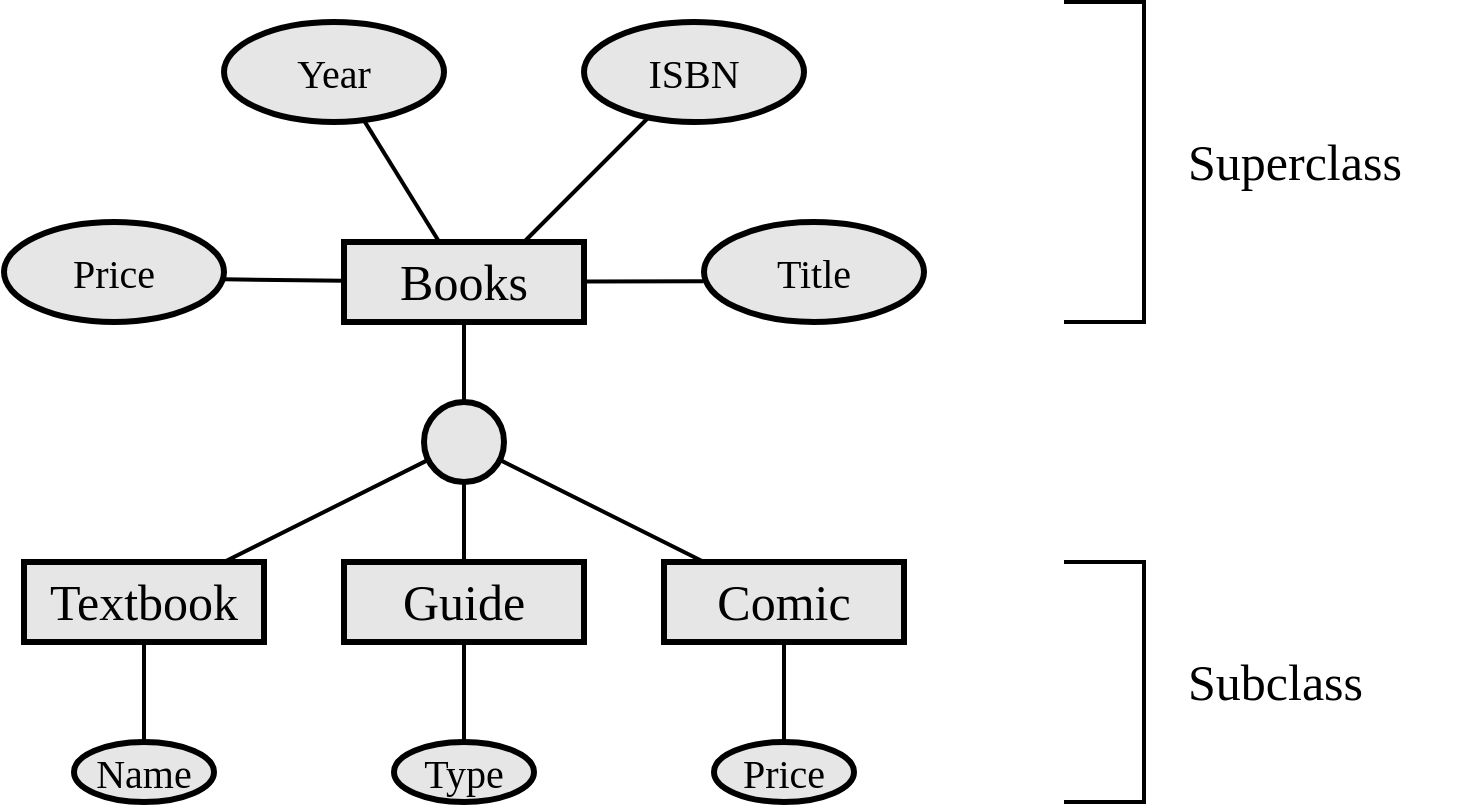 <mxfile version="20.8.16" type="device"><diagram name="Page-1" id="mnjhIYvdUEs-8AVQdmBZ"><mxGraphModel dx="1004" dy="765" grid="1" gridSize="10" guides="1" tooltips="1" connect="1" arrows="1" fold="1" page="1" pageScale="1" pageWidth="827" pageHeight="1169" math="0" shadow="0"><root><mxCell id="0"/><mxCell id="1" parent="0"/><mxCell id="BA992W2fOOnN_QsH236t-8" value="" style="rounded=0;orthogonalLoop=1;jettySize=auto;html=1;fontFamily=Ubuntu Mono;fontSize=20;endArrow=none;endFill=0;strokeWidth=2;" edge="1" parent="1" source="BA992W2fOOnN_QsH236t-1" target="BA992W2fOOnN_QsH236t-2"><mxGeometry relative="1" as="geometry"/></mxCell><mxCell id="BA992W2fOOnN_QsH236t-1" value="Books" style="whiteSpace=wrap;html=1;fontSize=25;fontFamily=Ubuntu Mono;fillColor=#E6E6E6;fillStyle=solid;strokeWidth=3;" vertex="1" parent="1"><mxGeometry x="240" y="240" width="120" height="40" as="geometry"/></mxCell><mxCell id="BA992W2fOOnN_QsH236t-2" value="Year" style="ellipse;whiteSpace=wrap;html=1;fillStyle=solid;strokeWidth=3;fontFamily=Ubuntu Mono;fontSize=20;fillColor=#E6E6E6;" vertex="1" parent="1"><mxGeometry x="180" y="130" width="110" height="50" as="geometry"/></mxCell><mxCell id="BA992W2fOOnN_QsH236t-10" style="edgeStyle=none;rounded=0;orthogonalLoop=1;jettySize=auto;html=1;entryX=0.75;entryY=0;entryDx=0;entryDy=0;strokeWidth=2;fontFamily=Ubuntu Mono;fontSize=20;endArrow=none;endFill=0;" edge="1" parent="1" source="BA992W2fOOnN_QsH236t-3" target="BA992W2fOOnN_QsH236t-1"><mxGeometry relative="1" as="geometry"/></mxCell><mxCell id="BA992W2fOOnN_QsH236t-3" value="ISBN" style="ellipse;whiteSpace=wrap;html=1;fillStyle=solid;strokeWidth=3;fontFamily=Ubuntu Mono;fontSize=20;fillColor=#E6E6E6;fontStyle=0;horizontal=1;verticalAlign=middle;" vertex="1" parent="1"><mxGeometry x="360" y="130" width="110" height="50" as="geometry"/></mxCell><mxCell id="BA992W2fOOnN_QsH236t-11" value="" style="edgeStyle=none;rounded=0;orthogonalLoop=1;jettySize=auto;html=1;strokeWidth=2;fontFamily=Ubuntu Mono;fontSize=20;endArrow=none;endFill=0;exitX=-0.003;exitY=0.592;exitDx=0;exitDy=0;exitPerimeter=0;" edge="1" parent="1" source="BA992W2fOOnN_QsH236t-4" target="BA992W2fOOnN_QsH236t-1"><mxGeometry relative="1" as="geometry"/></mxCell><mxCell id="BA992W2fOOnN_QsH236t-4" value="Title" style="ellipse;whiteSpace=wrap;html=1;fillStyle=solid;strokeWidth=3;fontFamily=Ubuntu Mono;fontSize=20;fillColor=#E6E6E6;" vertex="1" parent="1"><mxGeometry x="420" y="230" width="110" height="50" as="geometry"/></mxCell><mxCell id="BA992W2fOOnN_QsH236t-12" value="" style="edgeStyle=none;rounded=0;orthogonalLoop=1;jettySize=auto;html=1;strokeWidth=2;fontFamily=Ubuntu Mono;fontSize=20;endArrow=none;endFill=0;exitX=0.999;exitY=0.573;exitDx=0;exitDy=0;exitPerimeter=0;" edge="1" parent="1" source="BA992W2fOOnN_QsH236t-5" target="BA992W2fOOnN_QsH236t-1"><mxGeometry relative="1" as="geometry"/></mxCell><mxCell id="BA992W2fOOnN_QsH236t-5" value="Price" style="ellipse;whiteSpace=wrap;html=1;fillStyle=solid;strokeWidth=3;fontFamily=Ubuntu Mono;fontSize=20;fillColor=#E6E6E6;" vertex="1" parent="1"><mxGeometry x="70" y="230" width="110" height="50" as="geometry"/></mxCell><mxCell id="BA992W2fOOnN_QsH236t-13" value="" style="endArrow=none;html=1;rounded=0;strokeWidth=2;fontFamily=Ubuntu Mono;fontSize=20;" edge="1" parent="1"><mxGeometry width="50" height="50" relative="1" as="geometry"><mxPoint x="600" y="120" as="sourcePoint"/><mxPoint x="600" y="280" as="targetPoint"/><Array as="points"><mxPoint x="640" y="120"/><mxPoint x="640" y="280"/></Array></mxGeometry></mxCell><mxCell id="BA992W2fOOnN_QsH236t-16" value="" style="edgeStyle=none;rounded=0;orthogonalLoop=1;jettySize=auto;html=1;strokeWidth=2;fontFamily=Ubuntu Mono;fontSize=20;endArrow=none;endFill=0;" edge="1" parent="1" source="BA992W2fOOnN_QsH236t-14" target="BA992W2fOOnN_QsH236t-1"><mxGeometry relative="1" as="geometry"/></mxCell><mxCell id="BA992W2fOOnN_QsH236t-14" value="" style="ellipse;whiteSpace=wrap;html=1;aspect=fixed;fillStyle=solid;strokeWidth=3;fontFamily=Ubuntu Mono;fontSize=20;fillColor=#E6E6E6;" vertex="1" parent="1"><mxGeometry x="280" y="320" width="40" height="40" as="geometry"/></mxCell><mxCell id="BA992W2fOOnN_QsH236t-24" style="edgeStyle=none;rounded=0;orthogonalLoop=1;jettySize=auto;html=1;strokeWidth=2;fontFamily=Ubuntu Mono;fontSize=20;endArrow=none;endFill=0;" edge="1" parent="1" source="BA992W2fOOnN_QsH236t-17" target="BA992W2fOOnN_QsH236t-14"><mxGeometry relative="1" as="geometry"/></mxCell><mxCell id="BA992W2fOOnN_QsH236t-17" value="Textbook" style="whiteSpace=wrap;html=1;fontSize=25;fontFamily=Ubuntu Mono;fillColor=#E6E6E6;fillStyle=solid;strokeWidth=3;" vertex="1" parent="1"><mxGeometry x="80" y="400" width="120" height="40" as="geometry"/></mxCell><mxCell id="BA992W2fOOnN_QsH236t-23" value="" style="edgeStyle=none;rounded=0;orthogonalLoop=1;jettySize=auto;html=1;strokeWidth=2;fontFamily=Ubuntu Mono;fontSize=20;endArrow=none;endFill=0;" edge="1" parent="1" source="BA992W2fOOnN_QsH236t-18" target="BA992W2fOOnN_QsH236t-14"><mxGeometry relative="1" as="geometry"/></mxCell><mxCell id="BA992W2fOOnN_QsH236t-18" value="Guide" style="whiteSpace=wrap;html=1;fontSize=25;fontFamily=Ubuntu Mono;fillColor=#E6E6E6;fillStyle=solid;strokeWidth=3;" vertex="1" parent="1"><mxGeometry x="240" y="400" width="120" height="40" as="geometry"/></mxCell><mxCell id="BA992W2fOOnN_QsH236t-25" style="edgeStyle=none;rounded=0;orthogonalLoop=1;jettySize=auto;html=1;strokeWidth=2;fontFamily=Ubuntu Mono;fontSize=20;endArrow=none;endFill=0;" edge="1" parent="1" source="BA992W2fOOnN_QsH236t-19" target="BA992W2fOOnN_QsH236t-14"><mxGeometry relative="1" as="geometry"/></mxCell><mxCell id="BA992W2fOOnN_QsH236t-19" value="Comic" style="whiteSpace=wrap;html=1;fontSize=25;fontFamily=Ubuntu Mono;fillColor=#E6E6E6;fillStyle=solid;strokeWidth=3;" vertex="1" parent="1"><mxGeometry x="400" y="400" width="120" height="40" as="geometry"/></mxCell><mxCell id="BA992W2fOOnN_QsH236t-26" value="" style="endArrow=none;html=1;rounded=0;strokeWidth=2;fontFamily=Ubuntu Mono;fontSize=20;" edge="1" parent="1"><mxGeometry width="50" height="50" relative="1" as="geometry"><mxPoint x="600" y="400" as="sourcePoint"/><mxPoint x="600" y="520" as="targetPoint"/><Array as="points"><mxPoint x="640" y="400"/><mxPoint x="640" y="520"/></Array></mxGeometry></mxCell><mxCell id="BA992W2fOOnN_QsH236t-28" value="" style="edgeStyle=none;rounded=0;orthogonalLoop=1;jettySize=auto;html=1;strokeWidth=2;fontFamily=Ubuntu Mono;fontSize=20;endArrow=none;endFill=0;" edge="1" parent="1" source="BA992W2fOOnN_QsH236t-27" target="BA992W2fOOnN_QsH236t-19"><mxGeometry relative="1" as="geometry"/></mxCell><mxCell id="BA992W2fOOnN_QsH236t-27" value="Price" style="ellipse;whiteSpace=wrap;html=1;fillStyle=solid;strokeWidth=3;fontFamily=Ubuntu Mono;fontSize=20;fillColor=#E6E6E6;" vertex="1" parent="1"><mxGeometry x="425" y="490" width="70" height="30" as="geometry"/></mxCell><mxCell id="BA992W2fOOnN_QsH236t-32" value="" style="edgeStyle=none;rounded=0;orthogonalLoop=1;jettySize=auto;html=1;strokeWidth=2;fontFamily=Ubuntu Mono;fontSize=20;endArrow=none;endFill=0;" edge="1" parent="1" source="BA992W2fOOnN_QsH236t-29" target="BA992W2fOOnN_QsH236t-18"><mxGeometry relative="1" as="geometry"/></mxCell><mxCell id="BA992W2fOOnN_QsH236t-29" value="Type" style="ellipse;whiteSpace=wrap;html=1;fillStyle=solid;strokeWidth=3;fontFamily=Ubuntu Mono;fontSize=20;fillColor=#E6E6E6;" vertex="1" parent="1"><mxGeometry x="265" y="490" width="70" height="30" as="geometry"/></mxCell><mxCell id="BA992W2fOOnN_QsH236t-31" value="" style="edgeStyle=none;rounded=0;orthogonalLoop=1;jettySize=auto;html=1;strokeWidth=2;fontFamily=Ubuntu Mono;fontSize=20;endArrow=none;endFill=0;" edge="1" parent="1" source="BA992W2fOOnN_QsH236t-30" target="BA992W2fOOnN_QsH236t-17"><mxGeometry relative="1" as="geometry"/></mxCell><mxCell id="BA992W2fOOnN_QsH236t-30" value="Name" style="ellipse;whiteSpace=wrap;html=1;fillStyle=solid;strokeWidth=3;fontFamily=Ubuntu Mono;fontSize=20;fillColor=#E6E6E6;" vertex="1" parent="1"><mxGeometry x="105" y="490" width="70" height="30" as="geometry"/></mxCell><mxCell id="BA992W2fOOnN_QsH236t-35" value="Superclass" style="whiteSpace=wrap;html=1;fontSize=25;fontFamily=Ubuntu Mono;fillColor=none;fillStyle=solid;strokeWidth=3;strokeColor=none;align=left;" vertex="1" parent="1"><mxGeometry x="660" y="180" width="140" height="40" as="geometry"/></mxCell><mxCell id="BA992W2fOOnN_QsH236t-36" value="Subclass" style="whiteSpace=wrap;html=1;fontSize=25;fontFamily=Ubuntu Mono;fillColor=none;fillStyle=solid;strokeWidth=3;strokeColor=none;align=left;" vertex="1" parent="1"><mxGeometry x="660" y="440" width="140" height="40" as="geometry"/></mxCell></root></mxGraphModel></diagram></mxfile>